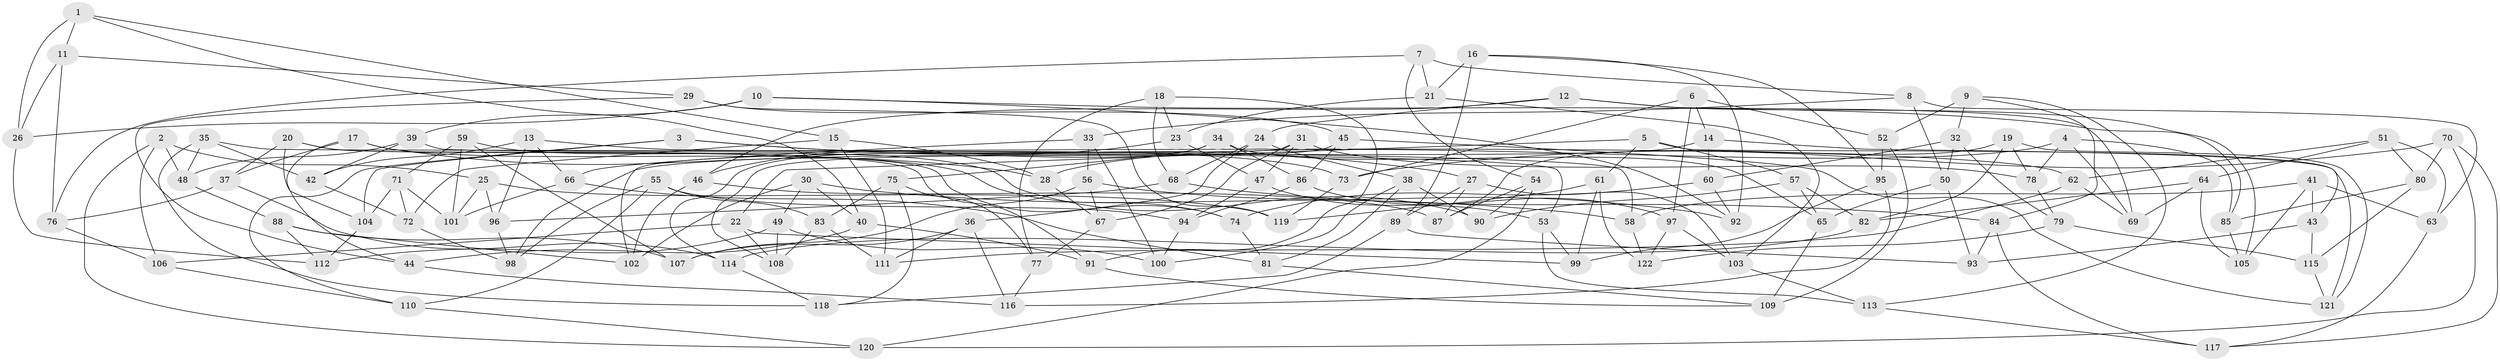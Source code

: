 // coarse degree distribution, {6: 0.22950819672131148, 4: 0.47540983606557374, 8: 0.06557377049180328, 10: 0.03278688524590164, 16: 0.01639344262295082, 9: 0.04918032786885246, 7: 0.09836065573770492, 5: 0.01639344262295082, 14: 0.01639344262295082}
// Generated by graph-tools (version 1.1) at 2025/20/03/04/25 18:20:39]
// undirected, 122 vertices, 244 edges
graph export_dot {
graph [start="1"]
  node [color=gray90,style=filled];
  1;
  2;
  3;
  4;
  5;
  6;
  7;
  8;
  9;
  10;
  11;
  12;
  13;
  14;
  15;
  16;
  17;
  18;
  19;
  20;
  21;
  22;
  23;
  24;
  25;
  26;
  27;
  28;
  29;
  30;
  31;
  32;
  33;
  34;
  35;
  36;
  37;
  38;
  39;
  40;
  41;
  42;
  43;
  44;
  45;
  46;
  47;
  48;
  49;
  50;
  51;
  52;
  53;
  54;
  55;
  56;
  57;
  58;
  59;
  60;
  61;
  62;
  63;
  64;
  65;
  66;
  67;
  68;
  69;
  70;
  71;
  72;
  73;
  74;
  75;
  76;
  77;
  78;
  79;
  80;
  81;
  82;
  83;
  84;
  85;
  86;
  87;
  88;
  89;
  90;
  91;
  92;
  93;
  94;
  95;
  96;
  97;
  98;
  99;
  100;
  101;
  102;
  103;
  104;
  105;
  106;
  107;
  108;
  109;
  110;
  111;
  112;
  113;
  114;
  115;
  116;
  117;
  118;
  119;
  120;
  121;
  122;
  1 -- 11;
  1 -- 40;
  1 -- 15;
  1 -- 26;
  2 -- 106;
  2 -- 48;
  2 -- 120;
  2 -- 25;
  3 -- 110;
  3 -- 27;
  3 -- 73;
  3 -- 104;
  4 -- 69;
  4 -- 85;
  4 -- 28;
  4 -- 78;
  5 -- 121;
  5 -- 22;
  5 -- 57;
  5 -- 61;
  6 -- 73;
  6 -- 14;
  6 -- 52;
  6 -- 97;
  7 -- 8;
  7 -- 54;
  7 -- 21;
  7 -- 76;
  8 -- 50;
  8 -- 63;
  8 -- 33;
  9 -- 84;
  9 -- 32;
  9 -- 113;
  9 -- 52;
  10 -- 85;
  10 -- 92;
  10 -- 26;
  10 -- 39;
  11 -- 26;
  11 -- 76;
  11 -- 29;
  12 -- 69;
  12 -- 46;
  12 -- 105;
  12 -- 24;
  13 -- 66;
  13 -- 96;
  13 -- 42;
  13 -- 62;
  14 -- 43;
  14 -- 60;
  14 -- 98;
  15 -- 72;
  15 -- 111;
  15 -- 28;
  16 -- 21;
  16 -- 92;
  16 -- 89;
  16 -- 95;
  17 -- 74;
  17 -- 28;
  17 -- 44;
  17 -- 37;
  18 -- 91;
  18 -- 77;
  18 -- 68;
  18 -- 23;
  19 -- 87;
  19 -- 121;
  19 -- 78;
  19 -- 82;
  20 -- 37;
  20 -- 91;
  20 -- 104;
  20 -- 74;
  21 -- 103;
  21 -- 23;
  22 -- 108;
  22 -- 106;
  22 -- 99;
  23 -- 47;
  23 -- 46;
  24 -- 38;
  24 -- 36;
  24 -- 68;
  25 -- 101;
  25 -- 96;
  25 -- 119;
  26 -- 112;
  27 -- 103;
  27 -- 89;
  27 -- 87;
  28 -- 67;
  29 -- 119;
  29 -- 45;
  29 -- 44;
  30 -- 49;
  30 -- 40;
  30 -- 102;
  30 -- 58;
  31 -- 67;
  31 -- 47;
  31 -- 78;
  31 -- 102;
  32 -- 50;
  32 -- 79;
  32 -- 60;
  33 -- 100;
  33 -- 66;
  33 -- 56;
  34 -- 65;
  34 -- 114;
  34 -- 86;
  34 -- 75;
  35 -- 48;
  35 -- 118;
  35 -- 58;
  35 -- 42;
  36 -- 116;
  36 -- 111;
  36 -- 107;
  37 -- 114;
  37 -- 76;
  38 -- 81;
  38 -- 100;
  38 -- 90;
  39 -- 48;
  39 -- 42;
  39 -- 53;
  40 -- 91;
  40 -- 44;
  41 -- 43;
  41 -- 63;
  41 -- 58;
  41 -- 105;
  42 -- 72;
  43 -- 93;
  43 -- 115;
  44 -- 116;
  45 -- 108;
  45 -- 86;
  45 -- 121;
  46 -- 87;
  46 -- 102;
  47 -- 94;
  47 -- 53;
  48 -- 88;
  49 -- 112;
  49 -- 100;
  49 -- 108;
  50 -- 65;
  50 -- 93;
  51 -- 63;
  51 -- 80;
  51 -- 64;
  51 -- 62;
  52 -- 109;
  52 -- 95;
  53 -- 99;
  53 -- 113;
  54 -- 90;
  54 -- 120;
  54 -- 87;
  55 -- 98;
  55 -- 83;
  55 -- 94;
  55 -- 110;
  56 -- 107;
  56 -- 67;
  56 -- 92;
  57 -- 90;
  57 -- 82;
  57 -- 65;
  58 -- 122;
  59 -- 101;
  59 -- 90;
  59 -- 71;
  59 -- 107;
  60 -- 74;
  60 -- 92;
  61 -- 99;
  61 -- 119;
  61 -- 122;
  62 -- 69;
  62 -- 111;
  63 -- 117;
  64 -- 69;
  64 -- 105;
  64 -- 82;
  65 -- 109;
  66 -- 81;
  66 -- 101;
  67 -- 77;
  68 -- 96;
  68 -- 84;
  70 -- 80;
  70 -- 120;
  70 -- 117;
  70 -- 73;
  71 -- 72;
  71 -- 101;
  71 -- 104;
  72 -- 98;
  73 -- 119;
  74 -- 81;
  75 -- 77;
  75 -- 83;
  75 -- 118;
  76 -- 106;
  77 -- 116;
  78 -- 79;
  79 -- 115;
  79 -- 122;
  80 -- 85;
  80 -- 115;
  81 -- 109;
  82 -- 114;
  83 -- 108;
  83 -- 111;
  84 -- 93;
  84 -- 117;
  85 -- 105;
  86 -- 97;
  86 -- 94;
  88 -- 112;
  88 -- 107;
  88 -- 102;
  89 -- 93;
  89 -- 118;
  91 -- 109;
  94 -- 100;
  95 -- 99;
  95 -- 116;
  96 -- 98;
  97 -- 103;
  97 -- 122;
  103 -- 113;
  104 -- 112;
  106 -- 110;
  110 -- 120;
  113 -- 117;
  114 -- 118;
  115 -- 121;
}
